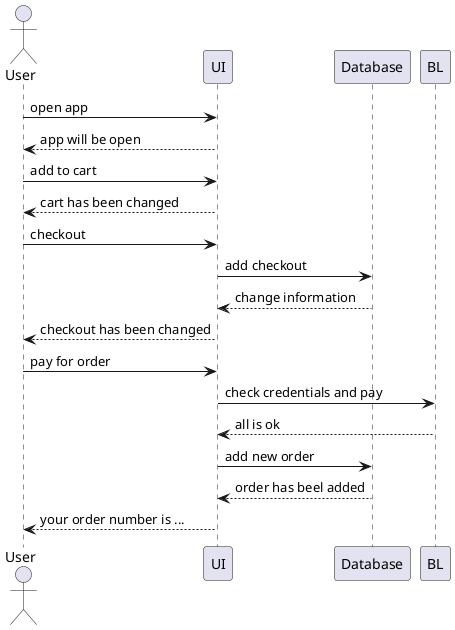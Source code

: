 @startuml

actor User


User -> UI: open app
UI --> User: app will be open

User -> UI: add to cart
UI --> User: cart has been changed






User -> UI: checkout
UI -> Database: add checkout
Database --> UI: change information
UI --> User: checkout has been changed







User -> UI: pay for order
UI -> BL: check credentials and pay
BL --> UI: all is ok
UI -> Database: add new order
Database --> UI: order has beel added
UI --> User: your order number is ...

@enduml